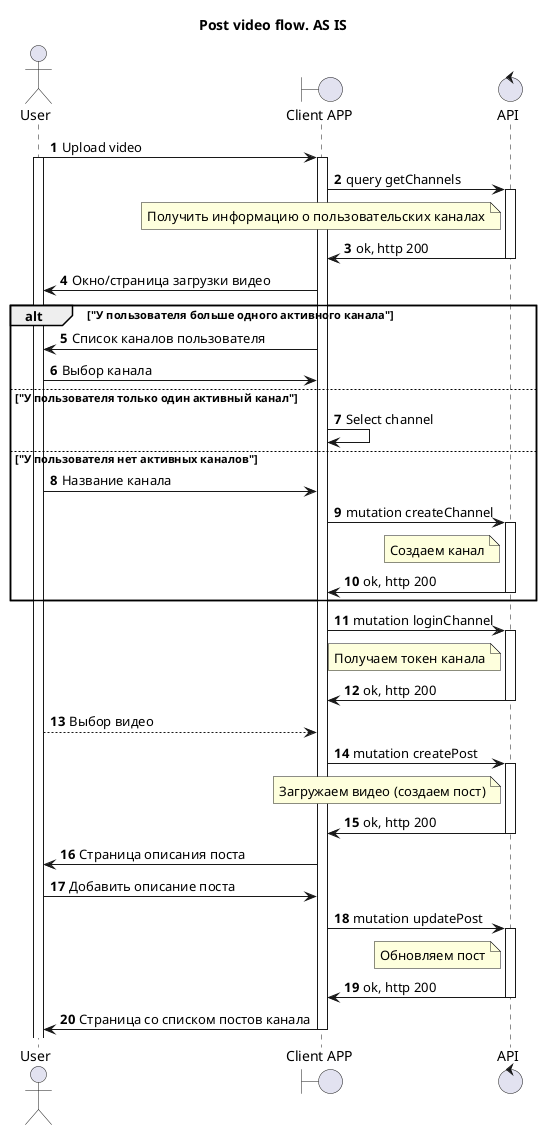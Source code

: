 @startuml
'https://plantuml.com/sequence-diagram
title "Post video flow. AS IS"

actor User as U
boundary "Client APP" as GUI
control "API" as C

autonumber

U -> GUI: Upload video
activate U
activate GUI
GUI -> C: query getChannels
activate C

note left C
Получить информацию о пользовательских каналах
end note

C -> GUI: ok, http 200
deactivate C
GUI -> U: Окно/страница загрузки видео
alt "У пользователя больше одного активного канала"
GUI -> U: Список каналов пользователя
U -> GUI: Выбор канала
else "У пользователя только один активный канал"
GUI -> GUI: Select channel
else "У пользователя нет активных каналов"
U -> GUI: Название канала
GUI -> C: mutation createChannel
activate C
note left C
Создаем канал
end note

C -> GUI: ok, http 200
deactivate  C
end

GUI -> C: mutation loginChannel
activate C
note left C
Получаем токен канала
end note
C -> GUI: ok, http 200
deactivate C

U --> GUI: Выбор видео
GUI -> C: mutation createPost
activate C
note left C
Загружаем видео (создаем пост)
end note
C -> GUI: ok, http 200
deactivate C
GUI -> U: Страница описания поста

U -> GUI: Добавить описание поста
GUI -> C: mutation updatePost
activate C
note left C
Обновляем пост
end note
C -> GUI: ok, http 200
deactivate C

GUI -> U: Страница со списком постов канала
deactivate GUI
@enduml